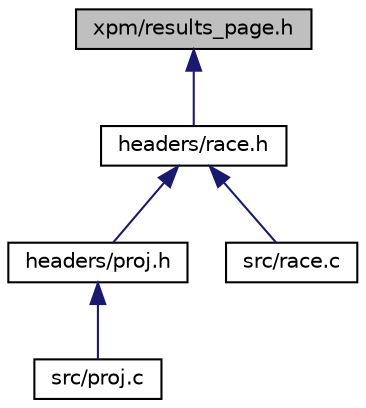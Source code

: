 digraph "xpm/results_page.h"
{
 // INTERACTIVE_SVG=YES
 // LATEX_PDF_SIZE
  edge [fontname="Helvetica",fontsize="10",labelfontname="Helvetica",labelfontsize="10"];
  node [fontname="Helvetica",fontsize="10",shape=record];
  Node1 [label="xpm/results_page.h",height=0.2,width=0.4,color="black", fillcolor="grey75", style="filled", fontcolor="black",tooltip=" "];
  Node1 -> Node2 [dir="back",color="midnightblue",fontsize="10",style="solid",fontname="Helvetica"];
  Node2 [label="headers/race.h",height=0.2,width=0.4,color="black", fillcolor="white", style="filled",URL="$race_8h.html",tooltip=" "];
  Node2 -> Node3 [dir="back",color="midnightblue",fontsize="10",style="solid",fontname="Helvetica"];
  Node3 [label="headers/proj.h",height=0.2,width=0.4,color="black", fillcolor="white", style="filled",URL="$proj_8h.html",tooltip=" "];
  Node3 -> Node4 [dir="back",color="midnightblue",fontsize="10",style="solid",fontname="Helvetica"];
  Node4 [label="src/proj.c",height=0.2,width=0.4,color="black", fillcolor="white", style="filled",URL="$proj_8c.html",tooltip=" "];
  Node2 -> Node5 [dir="back",color="midnightblue",fontsize="10",style="solid",fontname="Helvetica"];
  Node5 [label="src/race.c",height=0.2,width=0.4,color="black", fillcolor="white", style="filled",URL="$race_8c.html",tooltip=" "];
}
